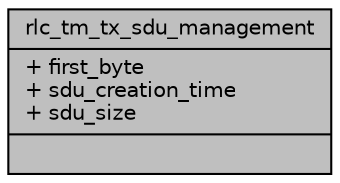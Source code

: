 digraph "rlc_tm_tx_sdu_management"
{
 // LATEX_PDF_SIZE
  edge [fontname="Helvetica",fontsize="10",labelfontname="Helvetica",labelfontsize="10"];
  node [fontname="Helvetica",fontsize="10",shape=record];
  Node1 [label="{rlc_tm_tx_sdu_management\n|+ first_byte\l+ sdu_creation_time\l+ sdu_size\l|}",height=0.2,width=0.4,color="black", fillcolor="grey75", style="filled", fontcolor="black",tooltip=" "];
}
